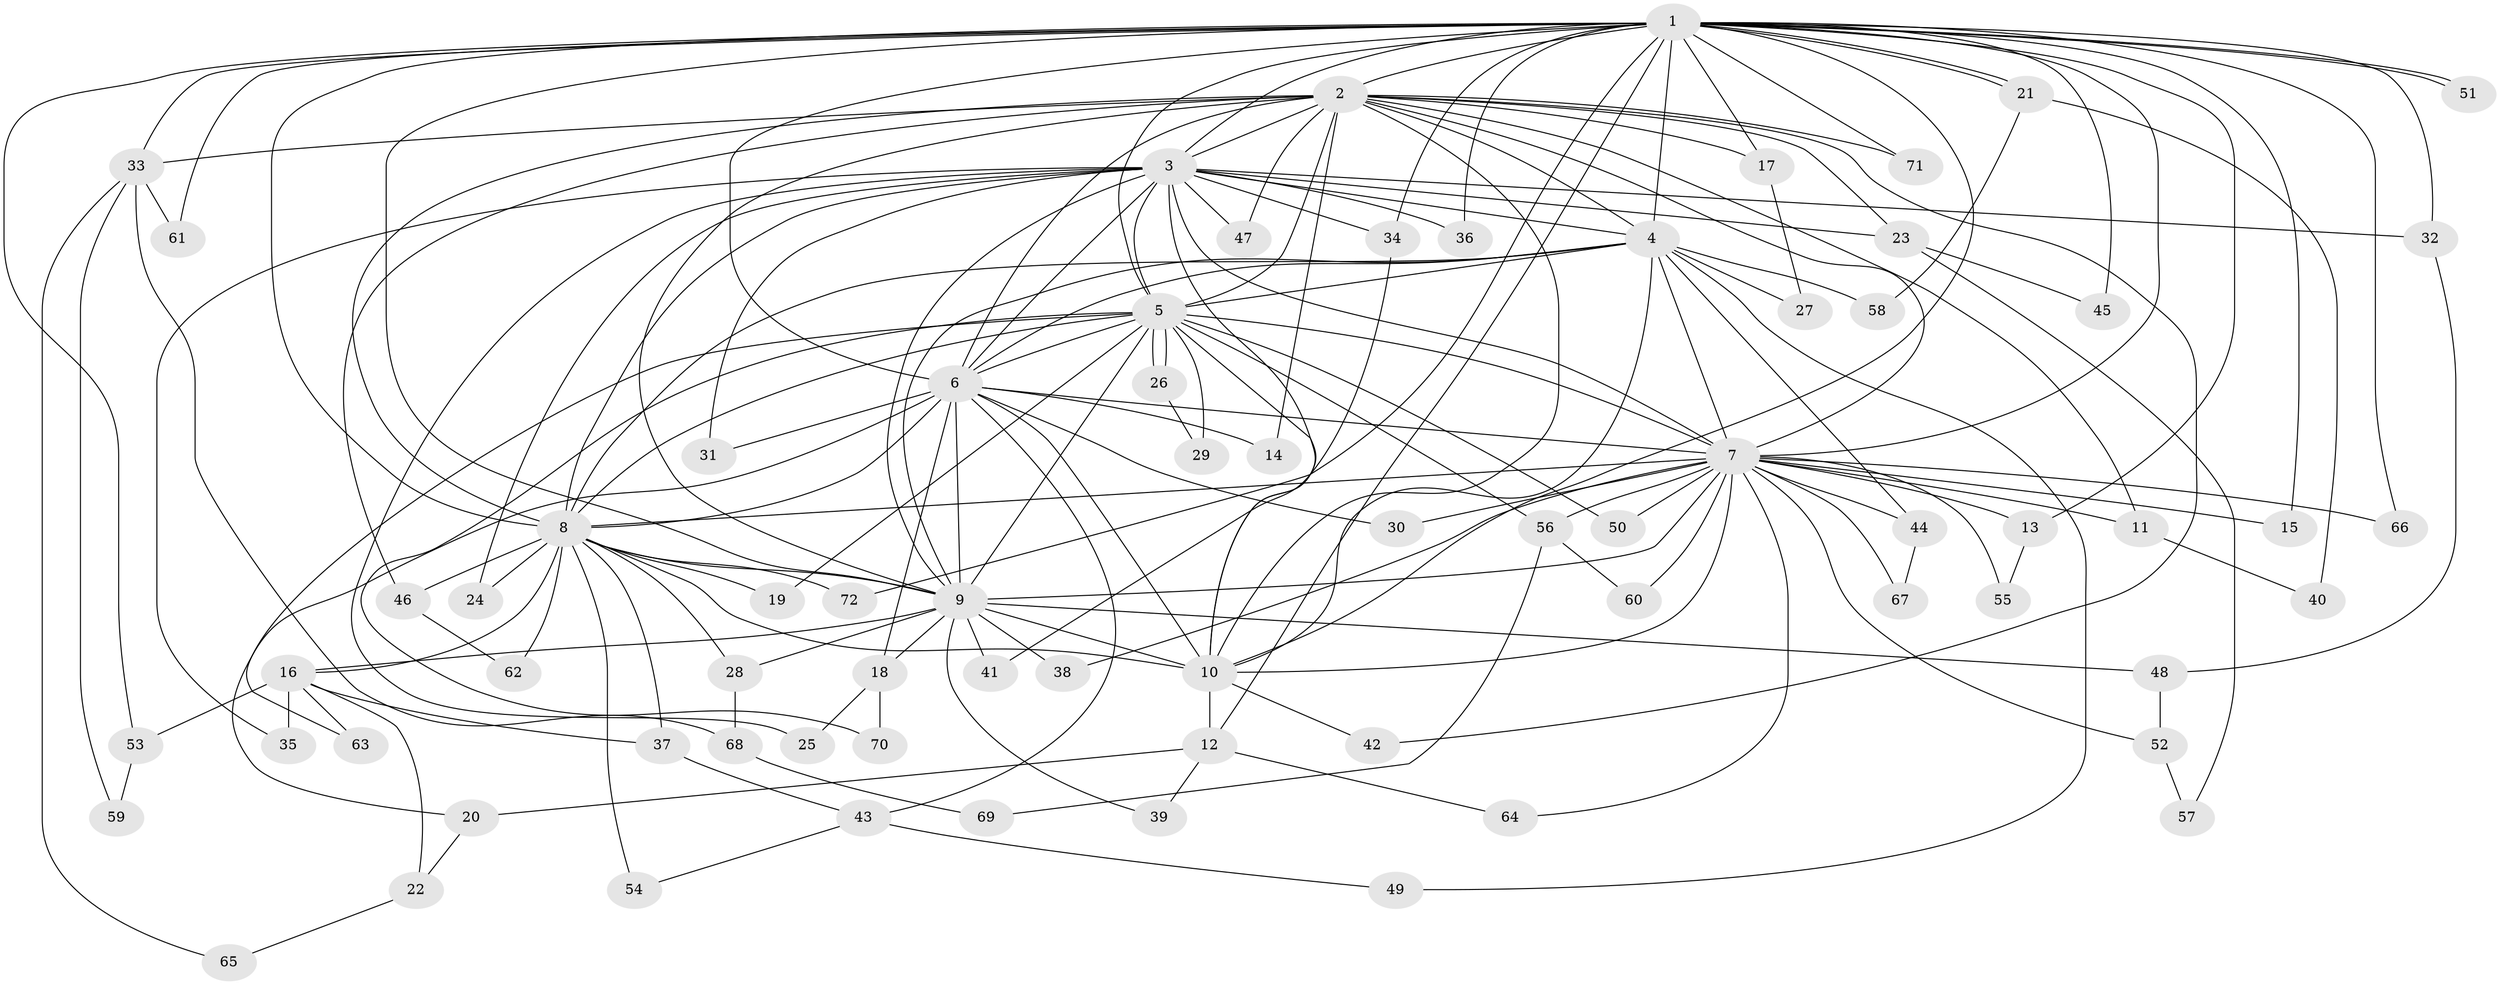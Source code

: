 // Generated by graph-tools (version 1.1) at 2025/45/03/09/25 04:45:40]
// undirected, 72 vertices, 169 edges
graph export_dot {
graph [start="1"]
  node [color=gray90,style=filled];
  1;
  2;
  3;
  4;
  5;
  6;
  7;
  8;
  9;
  10;
  11;
  12;
  13;
  14;
  15;
  16;
  17;
  18;
  19;
  20;
  21;
  22;
  23;
  24;
  25;
  26;
  27;
  28;
  29;
  30;
  31;
  32;
  33;
  34;
  35;
  36;
  37;
  38;
  39;
  40;
  41;
  42;
  43;
  44;
  45;
  46;
  47;
  48;
  49;
  50;
  51;
  52;
  53;
  54;
  55;
  56;
  57;
  58;
  59;
  60;
  61;
  62;
  63;
  64;
  65;
  66;
  67;
  68;
  69;
  70;
  71;
  72;
  1 -- 2;
  1 -- 3;
  1 -- 4;
  1 -- 5;
  1 -- 6;
  1 -- 7;
  1 -- 8;
  1 -- 9;
  1 -- 10;
  1 -- 12;
  1 -- 13;
  1 -- 15;
  1 -- 17;
  1 -- 21;
  1 -- 21;
  1 -- 32;
  1 -- 33;
  1 -- 34;
  1 -- 36;
  1 -- 45;
  1 -- 51;
  1 -- 51;
  1 -- 53;
  1 -- 61;
  1 -- 66;
  1 -- 71;
  1 -- 72;
  2 -- 3;
  2 -- 4;
  2 -- 5;
  2 -- 6;
  2 -- 7;
  2 -- 8;
  2 -- 9;
  2 -- 10;
  2 -- 11;
  2 -- 14;
  2 -- 17;
  2 -- 23;
  2 -- 33;
  2 -- 42;
  2 -- 46;
  2 -- 47;
  2 -- 71;
  3 -- 4;
  3 -- 5;
  3 -- 6;
  3 -- 7;
  3 -- 8;
  3 -- 9;
  3 -- 10;
  3 -- 23;
  3 -- 24;
  3 -- 25;
  3 -- 31;
  3 -- 32;
  3 -- 34;
  3 -- 35;
  3 -- 36;
  3 -- 47;
  4 -- 5;
  4 -- 6;
  4 -- 7;
  4 -- 8;
  4 -- 9;
  4 -- 10;
  4 -- 27;
  4 -- 44;
  4 -- 49;
  4 -- 58;
  5 -- 6;
  5 -- 7;
  5 -- 8;
  5 -- 9;
  5 -- 10;
  5 -- 19;
  5 -- 26;
  5 -- 26;
  5 -- 29;
  5 -- 50;
  5 -- 56;
  5 -- 63;
  5 -- 70;
  6 -- 7;
  6 -- 8;
  6 -- 9;
  6 -- 10;
  6 -- 14;
  6 -- 18;
  6 -- 20;
  6 -- 30;
  6 -- 31;
  6 -- 43;
  7 -- 8;
  7 -- 9;
  7 -- 10;
  7 -- 11;
  7 -- 13;
  7 -- 15;
  7 -- 30;
  7 -- 38;
  7 -- 44;
  7 -- 50;
  7 -- 52;
  7 -- 55;
  7 -- 56;
  7 -- 60;
  7 -- 64;
  7 -- 66;
  7 -- 67;
  8 -- 9;
  8 -- 10;
  8 -- 16;
  8 -- 19;
  8 -- 24;
  8 -- 28;
  8 -- 37;
  8 -- 46;
  8 -- 54;
  8 -- 62;
  8 -- 72;
  9 -- 10;
  9 -- 16;
  9 -- 18;
  9 -- 28;
  9 -- 38;
  9 -- 39;
  9 -- 41;
  9 -- 48;
  10 -- 12;
  10 -- 42;
  11 -- 40;
  12 -- 20;
  12 -- 39;
  12 -- 64;
  13 -- 55;
  16 -- 22;
  16 -- 35;
  16 -- 37;
  16 -- 53;
  16 -- 63;
  17 -- 27;
  18 -- 25;
  18 -- 70;
  20 -- 22;
  21 -- 40;
  21 -- 58;
  22 -- 65;
  23 -- 45;
  23 -- 57;
  26 -- 29;
  28 -- 68;
  32 -- 48;
  33 -- 59;
  33 -- 61;
  33 -- 65;
  33 -- 68;
  34 -- 41;
  37 -- 43;
  43 -- 49;
  43 -- 54;
  44 -- 67;
  46 -- 62;
  48 -- 52;
  52 -- 57;
  53 -- 59;
  56 -- 60;
  56 -- 69;
  68 -- 69;
}
